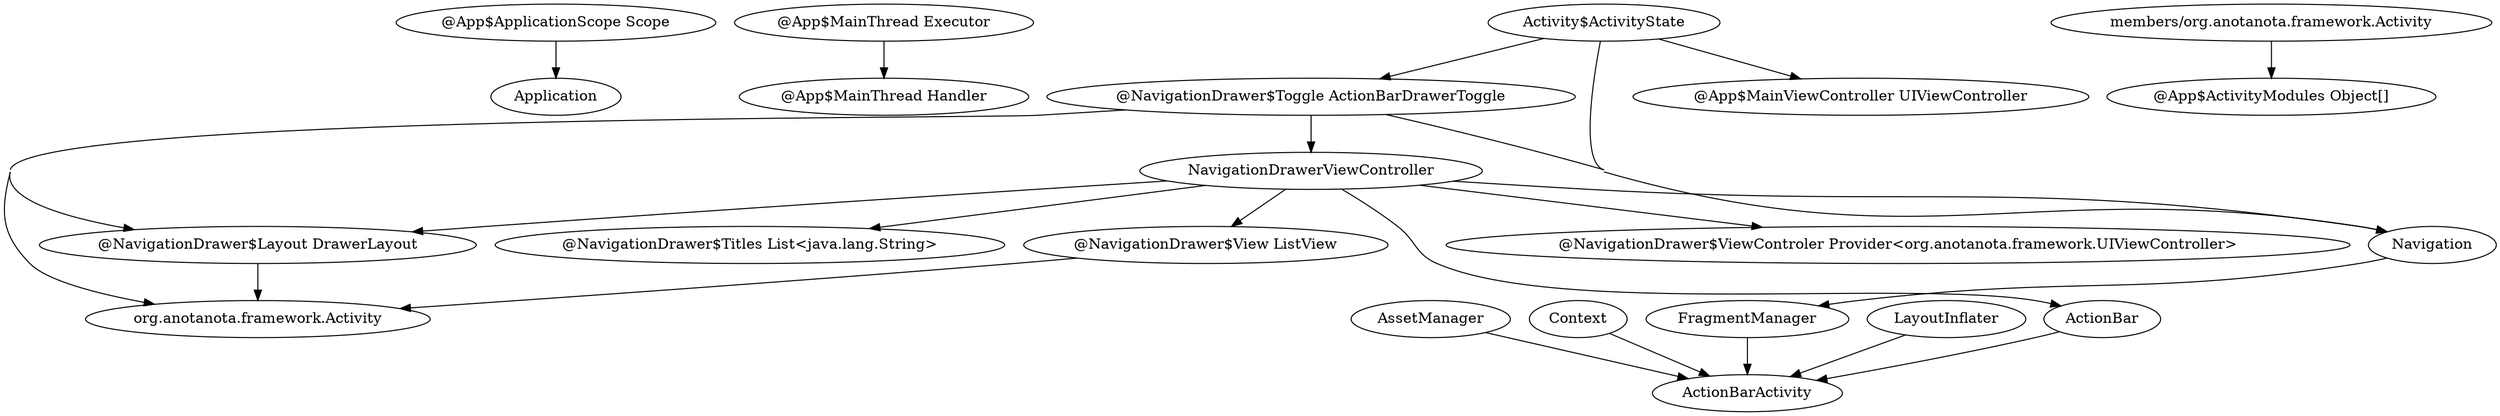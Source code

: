 digraph G1 {
  concentrate = true;
  n2 [label="@App$ApplicationScope Scope"];
  n2 -> Application;
  n3 [label="@App$MainThread Executor"];
  n4 [label="@App$MainThread Handler"];
  n3 -> n4;
  n5 [label="@NavigationDrawer$Layout DrawerLayout"];
  n6 [label="org.anotanota.framework.Activity"];
  n5 -> n6;
  n7 [label="@NavigationDrawer$Toggle ActionBarDrawerToggle"];
  n7 -> Navigation;
  n7 -> NavigationDrawerViewController;
  n7 -> n5;
  n7 -> n6;
  n8 [label="@NavigationDrawer$View ListView"];
  n8 -> n6;
  ActionBar -> ActionBarActivity;
  n9 [label="Activity$ActivityState"];
  n9 -> Navigation;
  n10 [label="@App$MainViewController UIViewController"];
  n9 -> n10;
  n9 -> n7;
  AssetManager -> ActionBarActivity;
  Context -> ActionBarActivity;
  FragmentManager -> ActionBarActivity;
  LayoutInflater -> ActionBarActivity;
  Navigation -> FragmentManager;
  NavigationDrawerViewController -> Navigation;
  n11 [label="@NavigationDrawer$ViewControler Provider<org.anotanota.framework.UIViewController>"];
  NavigationDrawerViewController -> n11;
  NavigationDrawerViewController -> n5;
  n12 [label="@NavigationDrawer$Titles List<java.lang.String>"];
  NavigationDrawerViewController -> n12;
  NavigationDrawerViewController -> n8;
  NavigationDrawerViewController -> ActionBar;
  n13 [label="members/org.anotanota.framework.Activity"];
  n14 [label="@App$ActivityModules Object[]"];
  n13 -> n14;
}
